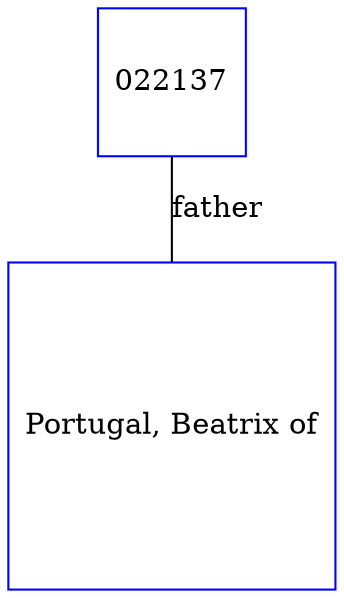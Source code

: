 digraph D {
    edge [dir=none];    node [shape=box];    "022132"   [label="Portugal, Beatrix of", shape=box, regular=1, color="blue"] ;
"022137"   [label="022137", shape=box, regular=1, color="blue"] ;
022137->022132 [label="father",arrowsize=0.0]; 
}